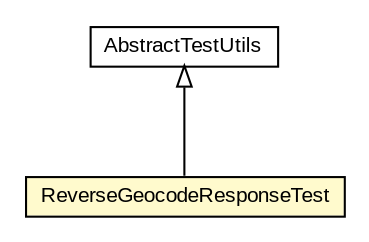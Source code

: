 #!/usr/local/bin/dot
#
# Class diagram 
# Generated by UMLGraph version R5_6-24-gf6e263 (http://www.umlgraph.org/)
#

digraph G {
	edge [fontname="arial",fontsize=10,labelfontname="arial",labelfontsize=10];
	node [fontname="arial",fontsize=10,shape=plaintext];
	nodesep=0.25;
	ranksep=0.5;
	// nl.mineleni.openls.AbstractTestUtils
	c1319 [label=<<table title="nl.mineleni.openls.AbstractTestUtils" border="0" cellborder="1" cellspacing="0" cellpadding="2" port="p" href="../../AbstractTestUtils.html">
		<tr><td><table border="0" cellspacing="0" cellpadding="1">
<tr><td align="center" balign="center"> AbstractTestUtils </td></tr>
		</table></td></tr>
		</table>>, URL="../../AbstractTestUtils.html", fontname="arial", fontcolor="black", fontsize=10.0];
	// nl.mineleni.openls.databinding.openls.ReverseGeocodeResponseTest
	c1320 [label=<<table title="nl.mineleni.openls.databinding.openls.ReverseGeocodeResponseTest" border="0" cellborder="1" cellspacing="0" cellpadding="2" port="p" bgcolor="lemonChiffon" href="./ReverseGeocodeResponseTest.html">
		<tr><td><table border="0" cellspacing="0" cellpadding="1">
<tr><td align="center" balign="center"> ReverseGeocodeResponseTest </td></tr>
		</table></td></tr>
		</table>>, URL="./ReverseGeocodeResponseTest.html", fontname="arial", fontcolor="black", fontsize=10.0];
	//nl.mineleni.openls.databinding.openls.ReverseGeocodeResponseTest extends nl.mineleni.openls.AbstractTestUtils
	c1319:p -> c1320:p [dir=back,arrowtail=empty];
}

